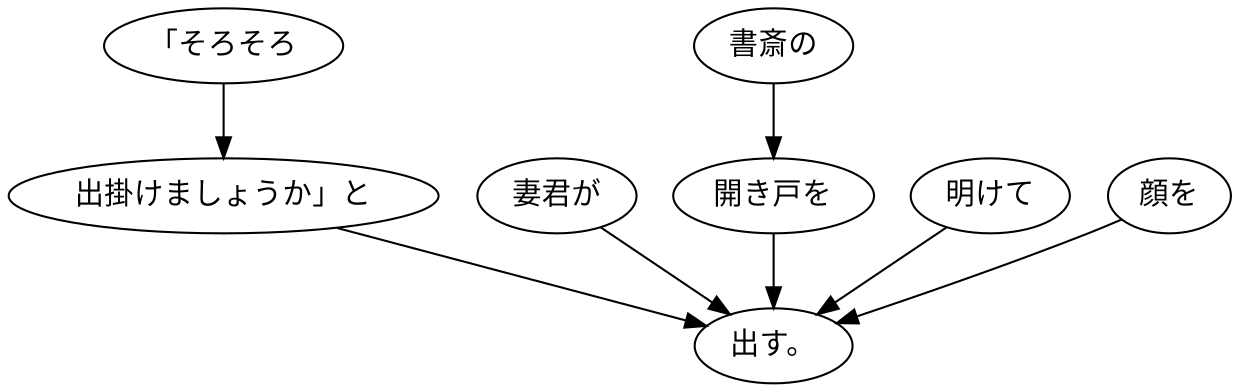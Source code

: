 digraph graph1213 {
	node0 [label="「そろそろ"];
	node1 [label="出掛けましょうか」と"];
	node2 [label="妻君が"];
	node3 [label="書斎の"];
	node4 [label="開き戸を"];
	node5 [label="明けて"];
	node6 [label="顔を"];
	node7 [label="出す。"];
	node0 -> node1;
	node1 -> node7;
	node2 -> node7;
	node3 -> node4;
	node4 -> node7;
	node5 -> node7;
	node6 -> node7;
}
